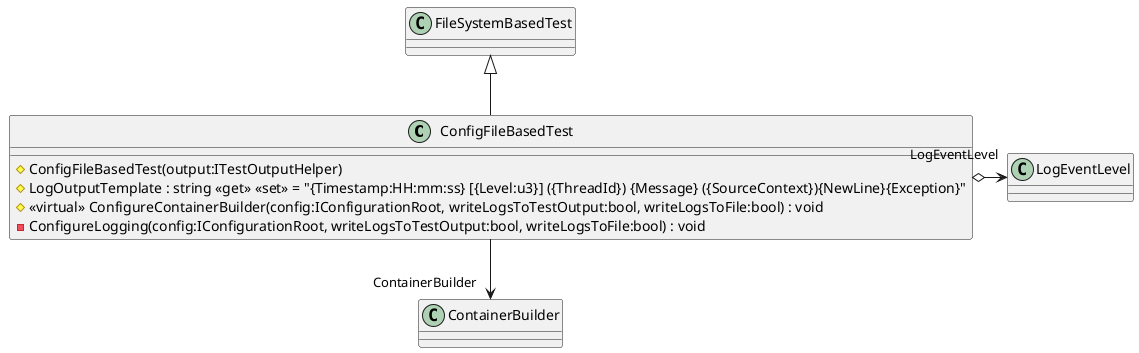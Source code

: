 @startuml
class ConfigFileBasedTest {
    # ConfigFileBasedTest(output:ITestOutputHelper)
    # LogOutputTemplate : string <<get>> <<set>> = "{Timestamp:HH:mm:ss} [{Level:u3}] ({ThreadId}) {Message} ({SourceContext}){NewLine}{Exception}"
    # <<virtual>> ConfigureContainerBuilder(config:IConfigurationRoot, writeLogsToTestOutput:bool, writeLogsToFile:bool) : void
    - ConfigureLogging(config:IConfigurationRoot, writeLogsToTestOutput:bool, writeLogsToFile:bool) : void
}
FileSystemBasedTest <|-- ConfigFileBasedTest
ConfigFileBasedTest --> "ContainerBuilder" ContainerBuilder
ConfigFileBasedTest o-> "LogEventLevel" LogEventLevel
@enduml
